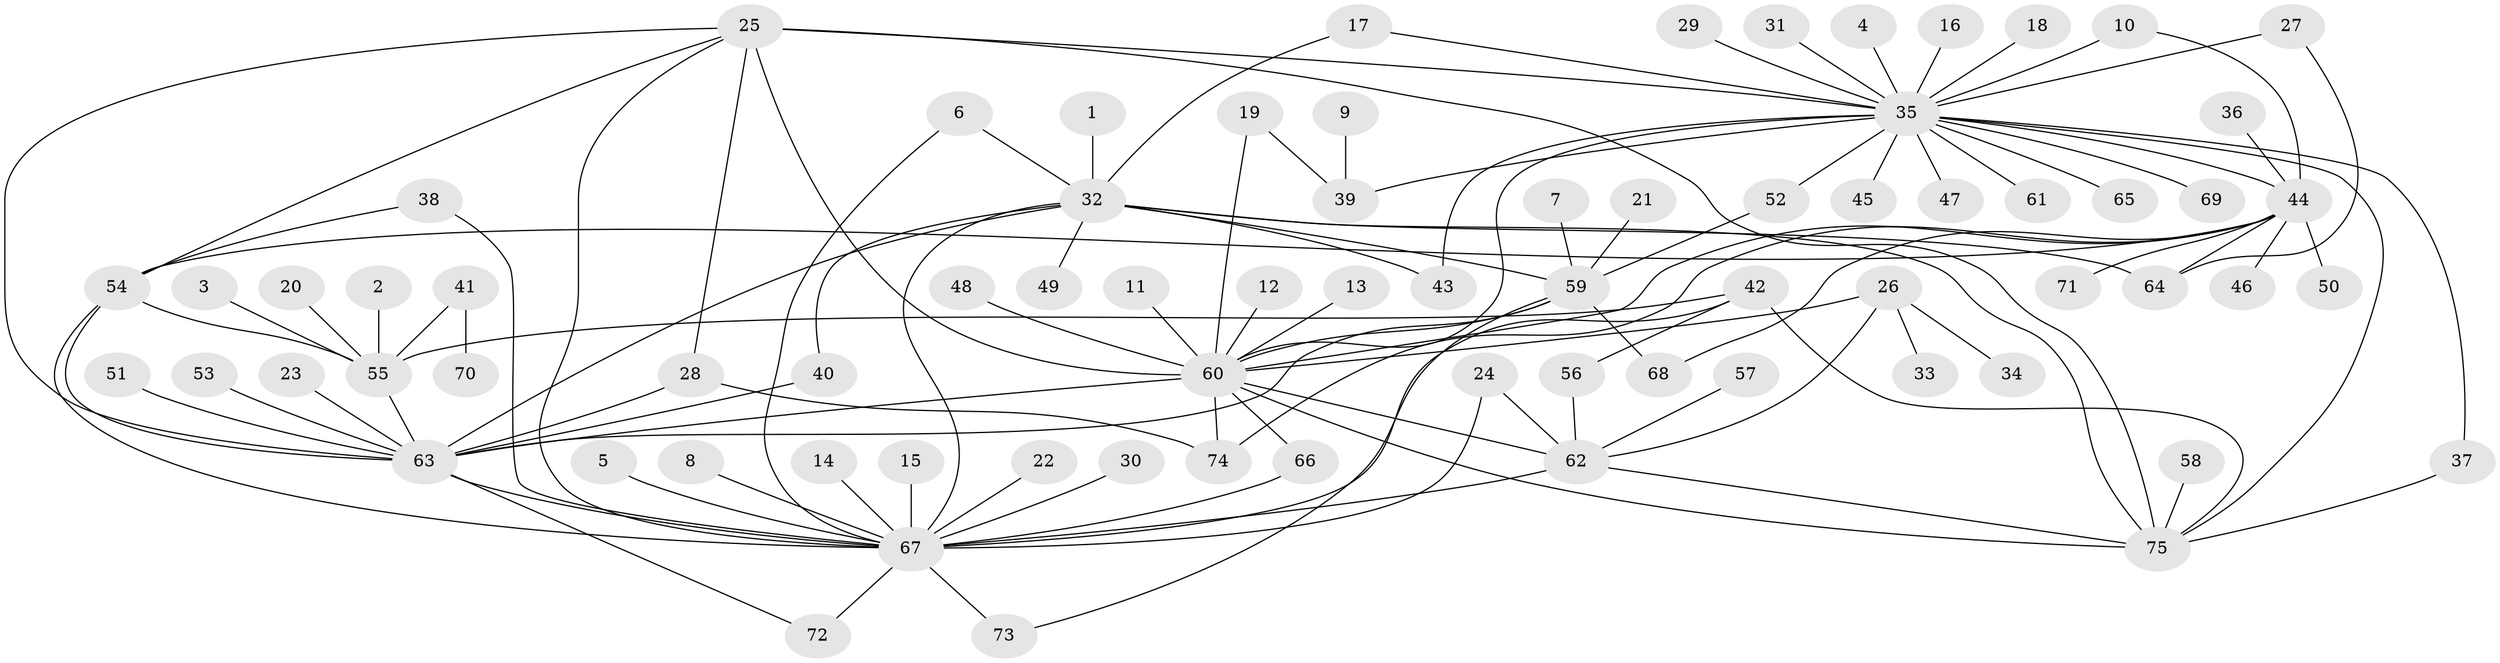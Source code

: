// original degree distribution, {13: 0.013605442176870748, 11: 0.013605442176870748, 12: 0.006802721088435374, 6: 0.013605442176870748, 4: 0.06802721088435375, 9: 0.02040816326530612, 23: 0.006802721088435374, 1: 0.4897959183673469, 2: 0.19727891156462585, 16: 0.006802721088435374, 7: 0.006802721088435374, 3: 0.11564625850340136, 5: 0.04081632653061224}
// Generated by graph-tools (version 1.1) at 2025/49/03/09/25 03:49:53]
// undirected, 75 vertices, 113 edges
graph export_dot {
graph [start="1"]
  node [color=gray90,style=filled];
  1;
  2;
  3;
  4;
  5;
  6;
  7;
  8;
  9;
  10;
  11;
  12;
  13;
  14;
  15;
  16;
  17;
  18;
  19;
  20;
  21;
  22;
  23;
  24;
  25;
  26;
  27;
  28;
  29;
  30;
  31;
  32;
  33;
  34;
  35;
  36;
  37;
  38;
  39;
  40;
  41;
  42;
  43;
  44;
  45;
  46;
  47;
  48;
  49;
  50;
  51;
  52;
  53;
  54;
  55;
  56;
  57;
  58;
  59;
  60;
  61;
  62;
  63;
  64;
  65;
  66;
  67;
  68;
  69;
  70;
  71;
  72;
  73;
  74;
  75;
  1 -- 32 [weight=1.0];
  2 -- 55 [weight=1.0];
  3 -- 55 [weight=1.0];
  4 -- 35 [weight=1.0];
  5 -- 67 [weight=1.0];
  6 -- 32 [weight=1.0];
  6 -- 67 [weight=1.0];
  7 -- 59 [weight=1.0];
  8 -- 67 [weight=1.0];
  9 -- 39 [weight=1.0];
  10 -- 35 [weight=2.0];
  10 -- 44 [weight=1.0];
  11 -- 60 [weight=1.0];
  12 -- 60 [weight=1.0];
  13 -- 60 [weight=1.0];
  14 -- 67 [weight=1.0];
  15 -- 67 [weight=1.0];
  16 -- 35 [weight=1.0];
  17 -- 32 [weight=1.0];
  17 -- 35 [weight=1.0];
  18 -- 35 [weight=1.0];
  19 -- 39 [weight=1.0];
  19 -- 60 [weight=1.0];
  20 -- 55 [weight=1.0];
  21 -- 59 [weight=1.0];
  22 -- 67 [weight=1.0];
  23 -- 63 [weight=1.0];
  24 -- 62 [weight=1.0];
  24 -- 67 [weight=1.0];
  25 -- 28 [weight=1.0];
  25 -- 35 [weight=2.0];
  25 -- 54 [weight=1.0];
  25 -- 60 [weight=1.0];
  25 -- 63 [weight=1.0];
  25 -- 67 [weight=1.0];
  25 -- 75 [weight=1.0];
  26 -- 33 [weight=1.0];
  26 -- 34 [weight=1.0];
  26 -- 60 [weight=1.0];
  26 -- 62 [weight=1.0];
  27 -- 35 [weight=1.0];
  27 -- 64 [weight=1.0];
  28 -- 63 [weight=1.0];
  28 -- 74 [weight=1.0];
  29 -- 35 [weight=1.0];
  30 -- 67 [weight=1.0];
  31 -- 35 [weight=1.0];
  32 -- 40 [weight=1.0];
  32 -- 43 [weight=1.0];
  32 -- 49 [weight=1.0];
  32 -- 59 [weight=1.0];
  32 -- 63 [weight=1.0];
  32 -- 64 [weight=1.0];
  32 -- 67 [weight=1.0];
  32 -- 75 [weight=1.0];
  35 -- 37 [weight=1.0];
  35 -- 39 [weight=1.0];
  35 -- 43 [weight=2.0];
  35 -- 44 [weight=1.0];
  35 -- 45 [weight=1.0];
  35 -- 47 [weight=1.0];
  35 -- 52 [weight=1.0];
  35 -- 60 [weight=1.0];
  35 -- 61 [weight=1.0];
  35 -- 65 [weight=1.0];
  35 -- 69 [weight=1.0];
  35 -- 75 [weight=1.0];
  36 -- 44 [weight=1.0];
  37 -- 75 [weight=1.0];
  38 -- 54 [weight=1.0];
  38 -- 67 [weight=1.0];
  40 -- 63 [weight=1.0];
  41 -- 55 [weight=1.0];
  41 -- 70 [weight=1.0];
  42 -- 55 [weight=1.0];
  42 -- 56 [weight=1.0];
  42 -- 67 [weight=1.0];
  42 -- 75 [weight=1.0];
  44 -- 46 [weight=1.0];
  44 -- 50 [weight=1.0];
  44 -- 54 [weight=1.0];
  44 -- 60 [weight=1.0];
  44 -- 64 [weight=1.0];
  44 -- 68 [weight=1.0];
  44 -- 71 [weight=1.0];
  44 -- 74 [weight=1.0];
  48 -- 60 [weight=1.0];
  51 -- 63 [weight=1.0];
  52 -- 59 [weight=1.0];
  53 -- 63 [weight=1.0];
  54 -- 55 [weight=1.0];
  54 -- 63 [weight=1.0];
  54 -- 67 [weight=1.0];
  55 -- 63 [weight=1.0];
  56 -- 62 [weight=1.0];
  57 -- 62 [weight=1.0];
  58 -- 75 [weight=1.0];
  59 -- 60 [weight=1.0];
  59 -- 63 [weight=1.0];
  59 -- 68 [weight=2.0];
  59 -- 73 [weight=1.0];
  60 -- 62 [weight=1.0];
  60 -- 63 [weight=1.0];
  60 -- 66 [weight=1.0];
  60 -- 74 [weight=1.0];
  60 -- 75 [weight=1.0];
  62 -- 67 [weight=2.0];
  62 -- 75 [weight=1.0];
  63 -- 67 [weight=1.0];
  63 -- 72 [weight=1.0];
  66 -- 67 [weight=1.0];
  67 -- 72 [weight=1.0];
  67 -- 73 [weight=1.0];
}
